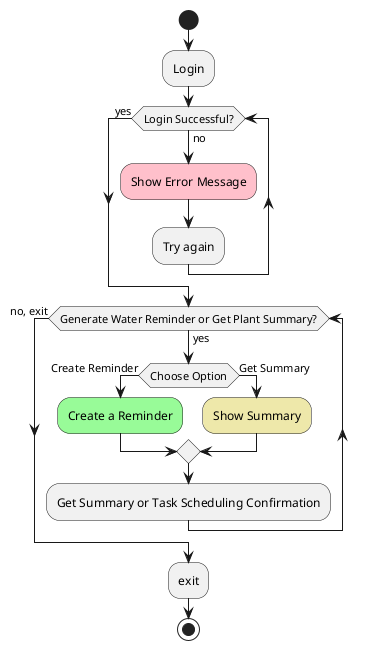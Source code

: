 @startuml
start
:Login;


while (Login Successful?) is (no)
  #Pink:Show Error Message;
  :Try again;
endwhile (yes)
while (Generate Water Reminder or Get Plant Summary?) is (yes)

    if (Choose Option) then (Create Reminder)
        #PaleGreen:Create a Reminder;
    else (Get Summary)
        #PaleGoldenRod:Show Summary;
    endif

    :Get Summary or Task Scheduling Confirmation;
endwhile (no, exit)
:exit;
stop
@enduml
